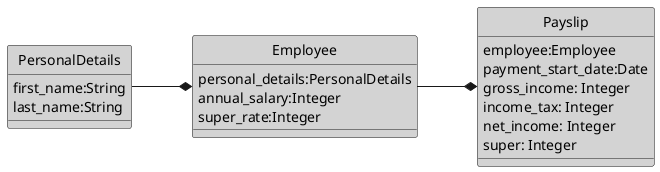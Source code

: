 @startuml

left to right direction

class PersonalDetails #LightGrey {
  first_name:String
  last_name:String
}

class Employee #LightGrey {
  personal_details:PersonalDetails
  annual_salary:Integer
  super_rate:Integer
}

class Payslip #LightGrey {
  employee:Employee
  payment_start_date:Date
  gross_income: Integer
  income_tax: Integer
  net_income: Integer
  super: Integer
}

PersonalDetails --* Employee
Employee --* Payslip

hide PersonalDetails circle
hide Employee circle
hide Payslip circle
@enduml
